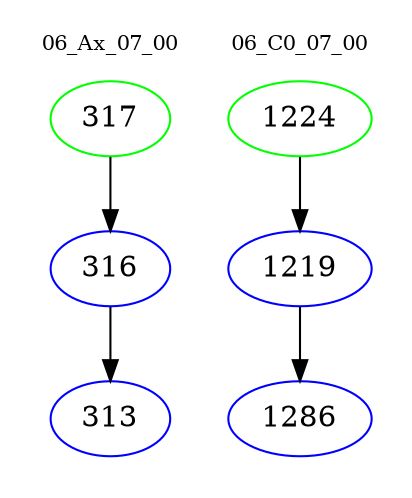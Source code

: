 digraph{
subgraph cluster_0 {
color = white
label = "06_Ax_07_00";
fontsize=10;
T0_317 [label="317", color="green"]
T0_317 -> T0_316 [color="black"]
T0_316 [label="316", color="blue"]
T0_316 -> T0_313 [color="black"]
T0_313 [label="313", color="blue"]
}
subgraph cluster_1 {
color = white
label = "06_C0_07_00";
fontsize=10;
T1_1224 [label="1224", color="green"]
T1_1224 -> T1_1219 [color="black"]
T1_1219 [label="1219", color="blue"]
T1_1219 -> T1_1286 [color="black"]
T1_1286 [label="1286", color="blue"]
}
}
